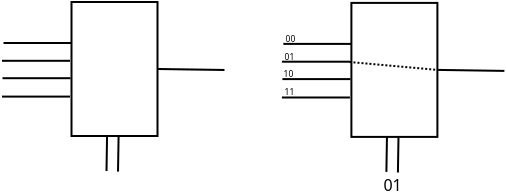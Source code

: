 <?xml version="1.0" encoding="UTF-8"?>
<dia:diagram xmlns:dia="http://www.lysator.liu.se/~alla/dia/">
  <dia:layer name="Background" visible="true" active="true">
    <dia:object type="Standard - Box" version="0" id="O0">
      <dia:attribute name="obj_pos">
        <dia:point val="6.95,3.25"/>
      </dia:attribute>
      <dia:attribute name="obj_bb">
        <dia:rectangle val="6.9,3.2;11.3,10"/>
      </dia:attribute>
      <dia:attribute name="elem_corner">
        <dia:point val="6.95,3.25"/>
      </dia:attribute>
      <dia:attribute name="elem_width">
        <dia:real val="4.3"/>
      </dia:attribute>
      <dia:attribute name="elem_height">
        <dia:real val="6.7"/>
      </dia:attribute>
      <dia:attribute name="show_background">
        <dia:boolean val="true"/>
      </dia:attribute>
    </dia:object>
    <dia:object type="Standard - Line" version="0" id="O1">
      <dia:attribute name="obj_pos">
        <dia:point val="3.55,5.3"/>
      </dia:attribute>
      <dia:attribute name="obj_bb">
        <dia:rectangle val="3.5,5.25;7,5.35"/>
      </dia:attribute>
      <dia:attribute name="conn_endpoints">
        <dia:point val="3.55,5.3"/>
        <dia:point val="6.95,5.3"/>
      </dia:attribute>
      <dia:attribute name="numcp">
        <dia:int val="1"/>
      </dia:attribute>
    </dia:object>
    <dia:object type="Standard - Line" version="0" id="O2">
      <dia:attribute name="obj_pos">
        <dia:point val="3.475,7.98"/>
      </dia:attribute>
      <dia:attribute name="obj_bb">
        <dia:rectangle val="3.425,7.93;6.925,8.03"/>
      </dia:attribute>
      <dia:attribute name="conn_endpoints">
        <dia:point val="3.475,7.98"/>
        <dia:point val="6.875,7.98"/>
      </dia:attribute>
      <dia:attribute name="numcp">
        <dia:int val="1"/>
      </dia:attribute>
    </dia:object>
    <dia:object type="Standard - Line" version="0" id="O3">
      <dia:attribute name="obj_pos">
        <dia:point val="3.5,7.06"/>
      </dia:attribute>
      <dia:attribute name="obj_bb">
        <dia:rectangle val="3.45,7.01;6.95,7.11"/>
      </dia:attribute>
      <dia:attribute name="conn_endpoints">
        <dia:point val="3.5,7.06"/>
        <dia:point val="6.9,7.06"/>
      </dia:attribute>
      <dia:attribute name="numcp">
        <dia:int val="1"/>
      </dia:attribute>
    </dia:object>
    <dia:object type="Standard - Line" version="0" id="O4">
      <dia:attribute name="obj_pos">
        <dia:point val="3.475,6.19"/>
      </dia:attribute>
      <dia:attribute name="obj_bb">
        <dia:rectangle val="3.425,6.14;6.925,6.24"/>
      </dia:attribute>
      <dia:attribute name="conn_endpoints">
        <dia:point val="3.475,6.19"/>
        <dia:point val="6.875,6.19"/>
      </dia:attribute>
      <dia:attribute name="numcp">
        <dia:int val="1"/>
      </dia:attribute>
    </dia:object>
    <dia:object type="Standard - Line" version="0" id="O5">
      <dia:attribute name="obj_pos">
        <dia:point val="11.25,6.6"/>
      </dia:attribute>
      <dia:attribute name="obj_bb">
        <dia:rectangle val="11.199,6.549;14.651,6.701"/>
      </dia:attribute>
      <dia:attribute name="conn_endpoints">
        <dia:point val="11.25,6.6"/>
        <dia:point val="14.6,6.65"/>
      </dia:attribute>
      <dia:attribute name="numcp">
        <dia:int val="1"/>
      </dia:attribute>
      <dia:connections>
        <dia:connection handle="0" to="O0" connection="4"/>
      </dia:connections>
    </dia:object>
    <dia:object type="Standard - Line" version="0" id="O6">
      <dia:attribute name="obj_pos">
        <dia:point val="8.728,9.95"/>
      </dia:attribute>
      <dia:attribute name="obj_bb">
        <dia:rectangle val="8.649,9.899;8.779,11.751"/>
      </dia:attribute>
      <dia:attribute name="conn_endpoints">
        <dia:point val="8.728,9.95"/>
        <dia:point val="8.7,11.7"/>
      </dia:attribute>
      <dia:attribute name="numcp">
        <dia:int val="1"/>
      </dia:attribute>
    </dia:object>
    <dia:object type="Standard - Line" version="0" id="O7">
      <dia:attribute name="obj_pos">
        <dia:point val="9.304,9.981"/>
      </dia:attribute>
      <dia:attribute name="obj_bb">
        <dia:rectangle val="9.225,9.93;9.355,11.781"/>
      </dia:attribute>
      <dia:attribute name="conn_endpoints">
        <dia:point val="9.304,9.981"/>
        <dia:point val="9.276,11.73"/>
      </dia:attribute>
      <dia:attribute name="numcp">
        <dia:int val="1"/>
      </dia:attribute>
    </dia:object>
    <dia:object type="Standard - Box" version="0" id="O8">
      <dia:attribute name="obj_pos">
        <dia:point val="20.945,3.295"/>
      </dia:attribute>
      <dia:attribute name="obj_bb">
        <dia:rectangle val="20.895,3.245;25.295,10.045"/>
      </dia:attribute>
      <dia:attribute name="elem_corner">
        <dia:point val="20.945,3.295"/>
      </dia:attribute>
      <dia:attribute name="elem_width">
        <dia:real val="4.3"/>
      </dia:attribute>
      <dia:attribute name="elem_height">
        <dia:real val="6.7"/>
      </dia:attribute>
      <dia:attribute name="show_background">
        <dia:boolean val="true"/>
      </dia:attribute>
    </dia:object>
    <dia:object type="Standard - Line" version="0" id="O9">
      <dia:attribute name="obj_pos">
        <dia:point val="17.545,5.345"/>
      </dia:attribute>
      <dia:attribute name="obj_bb">
        <dia:rectangle val="17.495,5.295;20.995,5.395"/>
      </dia:attribute>
      <dia:attribute name="conn_endpoints">
        <dia:point val="17.545,5.345"/>
        <dia:point val="20.945,5.345"/>
      </dia:attribute>
      <dia:attribute name="numcp">
        <dia:int val="1"/>
      </dia:attribute>
    </dia:object>
    <dia:object type="Standard - Line" version="0" id="O10">
      <dia:attribute name="obj_pos">
        <dia:point val="17.47,8.025"/>
      </dia:attribute>
      <dia:attribute name="obj_bb">
        <dia:rectangle val="17.42,7.975;20.92,8.075"/>
      </dia:attribute>
      <dia:attribute name="conn_endpoints">
        <dia:point val="17.47,8.025"/>
        <dia:point val="20.87,8.025"/>
      </dia:attribute>
      <dia:attribute name="numcp">
        <dia:int val="1"/>
      </dia:attribute>
    </dia:object>
    <dia:object type="Standard - Line" version="0" id="O11">
      <dia:attribute name="obj_pos">
        <dia:point val="17.495,7.105"/>
      </dia:attribute>
      <dia:attribute name="obj_bb">
        <dia:rectangle val="17.445,7.055;20.945,7.155"/>
      </dia:attribute>
      <dia:attribute name="conn_endpoints">
        <dia:point val="17.495,7.105"/>
        <dia:point val="20.895,7.105"/>
      </dia:attribute>
      <dia:attribute name="numcp">
        <dia:int val="1"/>
      </dia:attribute>
    </dia:object>
    <dia:object type="Standard - Line" version="0" id="O12">
      <dia:attribute name="obj_pos">
        <dia:point val="17.47,6.235"/>
      </dia:attribute>
      <dia:attribute name="obj_bb">
        <dia:rectangle val="17.42,6.185;20.92,6.285"/>
      </dia:attribute>
      <dia:attribute name="conn_endpoints">
        <dia:point val="17.47,6.235"/>
        <dia:point val="20.87,6.235"/>
      </dia:attribute>
      <dia:attribute name="numcp">
        <dia:int val="1"/>
      </dia:attribute>
    </dia:object>
    <dia:object type="Standard - Line" version="0" id="O13">
      <dia:attribute name="obj_pos">
        <dia:point val="25.245,6.645"/>
      </dia:attribute>
      <dia:attribute name="obj_bb">
        <dia:rectangle val="25.194,6.594;28.646,6.746"/>
      </dia:attribute>
      <dia:attribute name="conn_endpoints">
        <dia:point val="25.245,6.645"/>
        <dia:point val="28.595,6.695"/>
      </dia:attribute>
      <dia:attribute name="numcp">
        <dia:int val="1"/>
      </dia:attribute>
      <dia:connections>
        <dia:connection handle="0" to="O8" connection="4"/>
      </dia:connections>
    </dia:object>
    <dia:object type="Standard - Line" version="0" id="O14">
      <dia:attribute name="obj_pos">
        <dia:point val="22.723,9.995"/>
      </dia:attribute>
      <dia:attribute name="obj_bb">
        <dia:rectangle val="22.644,9.944;22.774,11.796"/>
      </dia:attribute>
      <dia:attribute name="conn_endpoints">
        <dia:point val="22.723,9.995"/>
        <dia:point val="22.695,11.745"/>
      </dia:attribute>
      <dia:attribute name="numcp">
        <dia:int val="1"/>
      </dia:attribute>
    </dia:object>
    <dia:object type="Standard - Line" version="0" id="O15">
      <dia:attribute name="obj_pos">
        <dia:point val="23.299,10.026"/>
      </dia:attribute>
      <dia:attribute name="obj_bb">
        <dia:rectangle val="23.22,9.975;23.35,11.826"/>
      </dia:attribute>
      <dia:attribute name="conn_endpoints">
        <dia:point val="23.299,10.026"/>
        <dia:point val="23.271,11.775"/>
      </dia:attribute>
      <dia:attribute name="numcp">
        <dia:int val="1"/>
      </dia:attribute>
    </dia:object>
    <dia:object type="Standard - Line" version="0" id="O16">
      <dia:attribute name="obj_pos">
        <dia:point val="20.85,6.25"/>
      </dia:attribute>
      <dia:attribute name="obj_bb">
        <dia:rectangle val="20.796,6.196;25.299,6.699"/>
      </dia:attribute>
      <dia:attribute name="conn_endpoints">
        <dia:point val="20.85,6.25"/>
        <dia:point val="25.245,6.645"/>
      </dia:attribute>
      <dia:attribute name="numcp">
        <dia:int val="1"/>
      </dia:attribute>
      <dia:attribute name="line_style">
        <dia:enum val="4"/>
      </dia:attribute>
      <dia:connections>
        <dia:connection handle="1" to="O8" connection="4"/>
      </dia:connections>
    </dia:object>
    <dia:object type="Standard - Text" version="1" id="O17">
      <dia:attribute name="obj_pos">
        <dia:point val="22.55,12.7"/>
      </dia:attribute>
      <dia:attribute name="obj_bb">
        <dia:rectangle val="22.55,11.957;23.57,12.887"/>
      </dia:attribute>
      <dia:attribute name="text">
        <dia:composite type="text">
          <dia:attribute name="string">
            <dia:string>#01#</dia:string>
          </dia:attribute>
          <dia:attribute name="font">
            <dia:font family="sans" style="0" name="Helvetica"/>
          </dia:attribute>
          <dia:attribute name="height">
            <dia:real val="1"/>
          </dia:attribute>
          <dia:attribute name="pos">
            <dia:point val="22.55,12.7"/>
          </dia:attribute>
          <dia:attribute name="color">
            <dia:color val="#000000"/>
          </dia:attribute>
          <dia:attribute name="alignment">
            <dia:enum val="0"/>
          </dia:attribute>
        </dia:composite>
      </dia:attribute>
      <dia:attribute name="valign">
        <dia:enum val="3"/>
      </dia:attribute>
    </dia:object>
    <dia:object type="Standard - Text" version="1" id="O18">
      <dia:attribute name="obj_pos">
        <dia:point val="17.65,5.25"/>
      </dia:attribute>
      <dia:attribute name="obj_bb">
        <dia:rectangle val="17.65,4.857;18.19,5.35"/>
      </dia:attribute>
      <dia:attribute name="text">
        <dia:composite type="text">
          <dia:attribute name="string">
            <dia:string>#00#</dia:string>
          </dia:attribute>
          <dia:attribute name="font">
            <dia:font family="sans" style="0" name="Helvetica"/>
          </dia:attribute>
          <dia:attribute name="height">
            <dia:real val="0.529"/>
          </dia:attribute>
          <dia:attribute name="pos">
            <dia:point val="17.65,5.25"/>
          </dia:attribute>
          <dia:attribute name="color">
            <dia:color val="#000000"/>
          </dia:attribute>
          <dia:attribute name="alignment">
            <dia:enum val="0"/>
          </dia:attribute>
        </dia:composite>
      </dia:attribute>
      <dia:attribute name="valign">
        <dia:enum val="3"/>
      </dia:attribute>
    </dia:object>
    <dia:object type="Standard - Text" version="1" id="O19">
      <dia:attribute name="obj_pos">
        <dia:point val="17.6,6.15"/>
      </dia:attribute>
      <dia:attribute name="obj_bb">
        <dia:rectangle val="17.6,5.758;18.14,6.25"/>
      </dia:attribute>
      <dia:attribute name="text">
        <dia:composite type="text">
          <dia:attribute name="string">
            <dia:string>#01#</dia:string>
          </dia:attribute>
          <dia:attribute name="font">
            <dia:font family="sans" style="0" name="Helvetica"/>
          </dia:attribute>
          <dia:attribute name="height">
            <dia:real val="0.529"/>
          </dia:attribute>
          <dia:attribute name="pos">
            <dia:point val="17.6,6.15"/>
          </dia:attribute>
          <dia:attribute name="color">
            <dia:color val="#000000"/>
          </dia:attribute>
          <dia:attribute name="alignment">
            <dia:enum val="0"/>
          </dia:attribute>
        </dia:composite>
      </dia:attribute>
      <dia:attribute name="valign">
        <dia:enum val="3"/>
      </dia:attribute>
    </dia:object>
    <dia:object type="Standard - Text" version="1" id="O20">
      <dia:attribute name="obj_pos">
        <dia:point val="17.55,7"/>
      </dia:attribute>
      <dia:attribute name="obj_bb">
        <dia:rectangle val="17.55,6.607;18.09,7.1"/>
      </dia:attribute>
      <dia:attribute name="text">
        <dia:composite type="text">
          <dia:attribute name="string">
            <dia:string>#10#</dia:string>
          </dia:attribute>
          <dia:attribute name="font">
            <dia:font family="sans" style="0" name="Helvetica"/>
          </dia:attribute>
          <dia:attribute name="height">
            <dia:real val="0.529"/>
          </dia:attribute>
          <dia:attribute name="pos">
            <dia:point val="17.55,7"/>
          </dia:attribute>
          <dia:attribute name="color">
            <dia:color val="#000000"/>
          </dia:attribute>
          <dia:attribute name="alignment">
            <dia:enum val="0"/>
          </dia:attribute>
        </dia:composite>
      </dia:attribute>
      <dia:attribute name="valign">
        <dia:enum val="3"/>
      </dia:attribute>
    </dia:object>
    <dia:object type="Standard - Text" version="1" id="O21">
      <dia:attribute name="obj_pos">
        <dia:point val="17.6,7.9"/>
      </dia:attribute>
      <dia:attribute name="obj_bb">
        <dia:rectangle val="17.6,7.508;18.14,8"/>
      </dia:attribute>
      <dia:attribute name="text">
        <dia:composite type="text">
          <dia:attribute name="string">
            <dia:string>#11#</dia:string>
          </dia:attribute>
          <dia:attribute name="font">
            <dia:font family="sans" style="0" name="Helvetica"/>
          </dia:attribute>
          <dia:attribute name="height">
            <dia:real val="0.529"/>
          </dia:attribute>
          <dia:attribute name="pos">
            <dia:point val="17.6,7.9"/>
          </dia:attribute>
          <dia:attribute name="color">
            <dia:color val="#000000"/>
          </dia:attribute>
          <dia:attribute name="alignment">
            <dia:enum val="0"/>
          </dia:attribute>
        </dia:composite>
      </dia:attribute>
      <dia:attribute name="valign">
        <dia:enum val="3"/>
      </dia:attribute>
    </dia:object>
  </dia:layer>
</dia:diagram>
